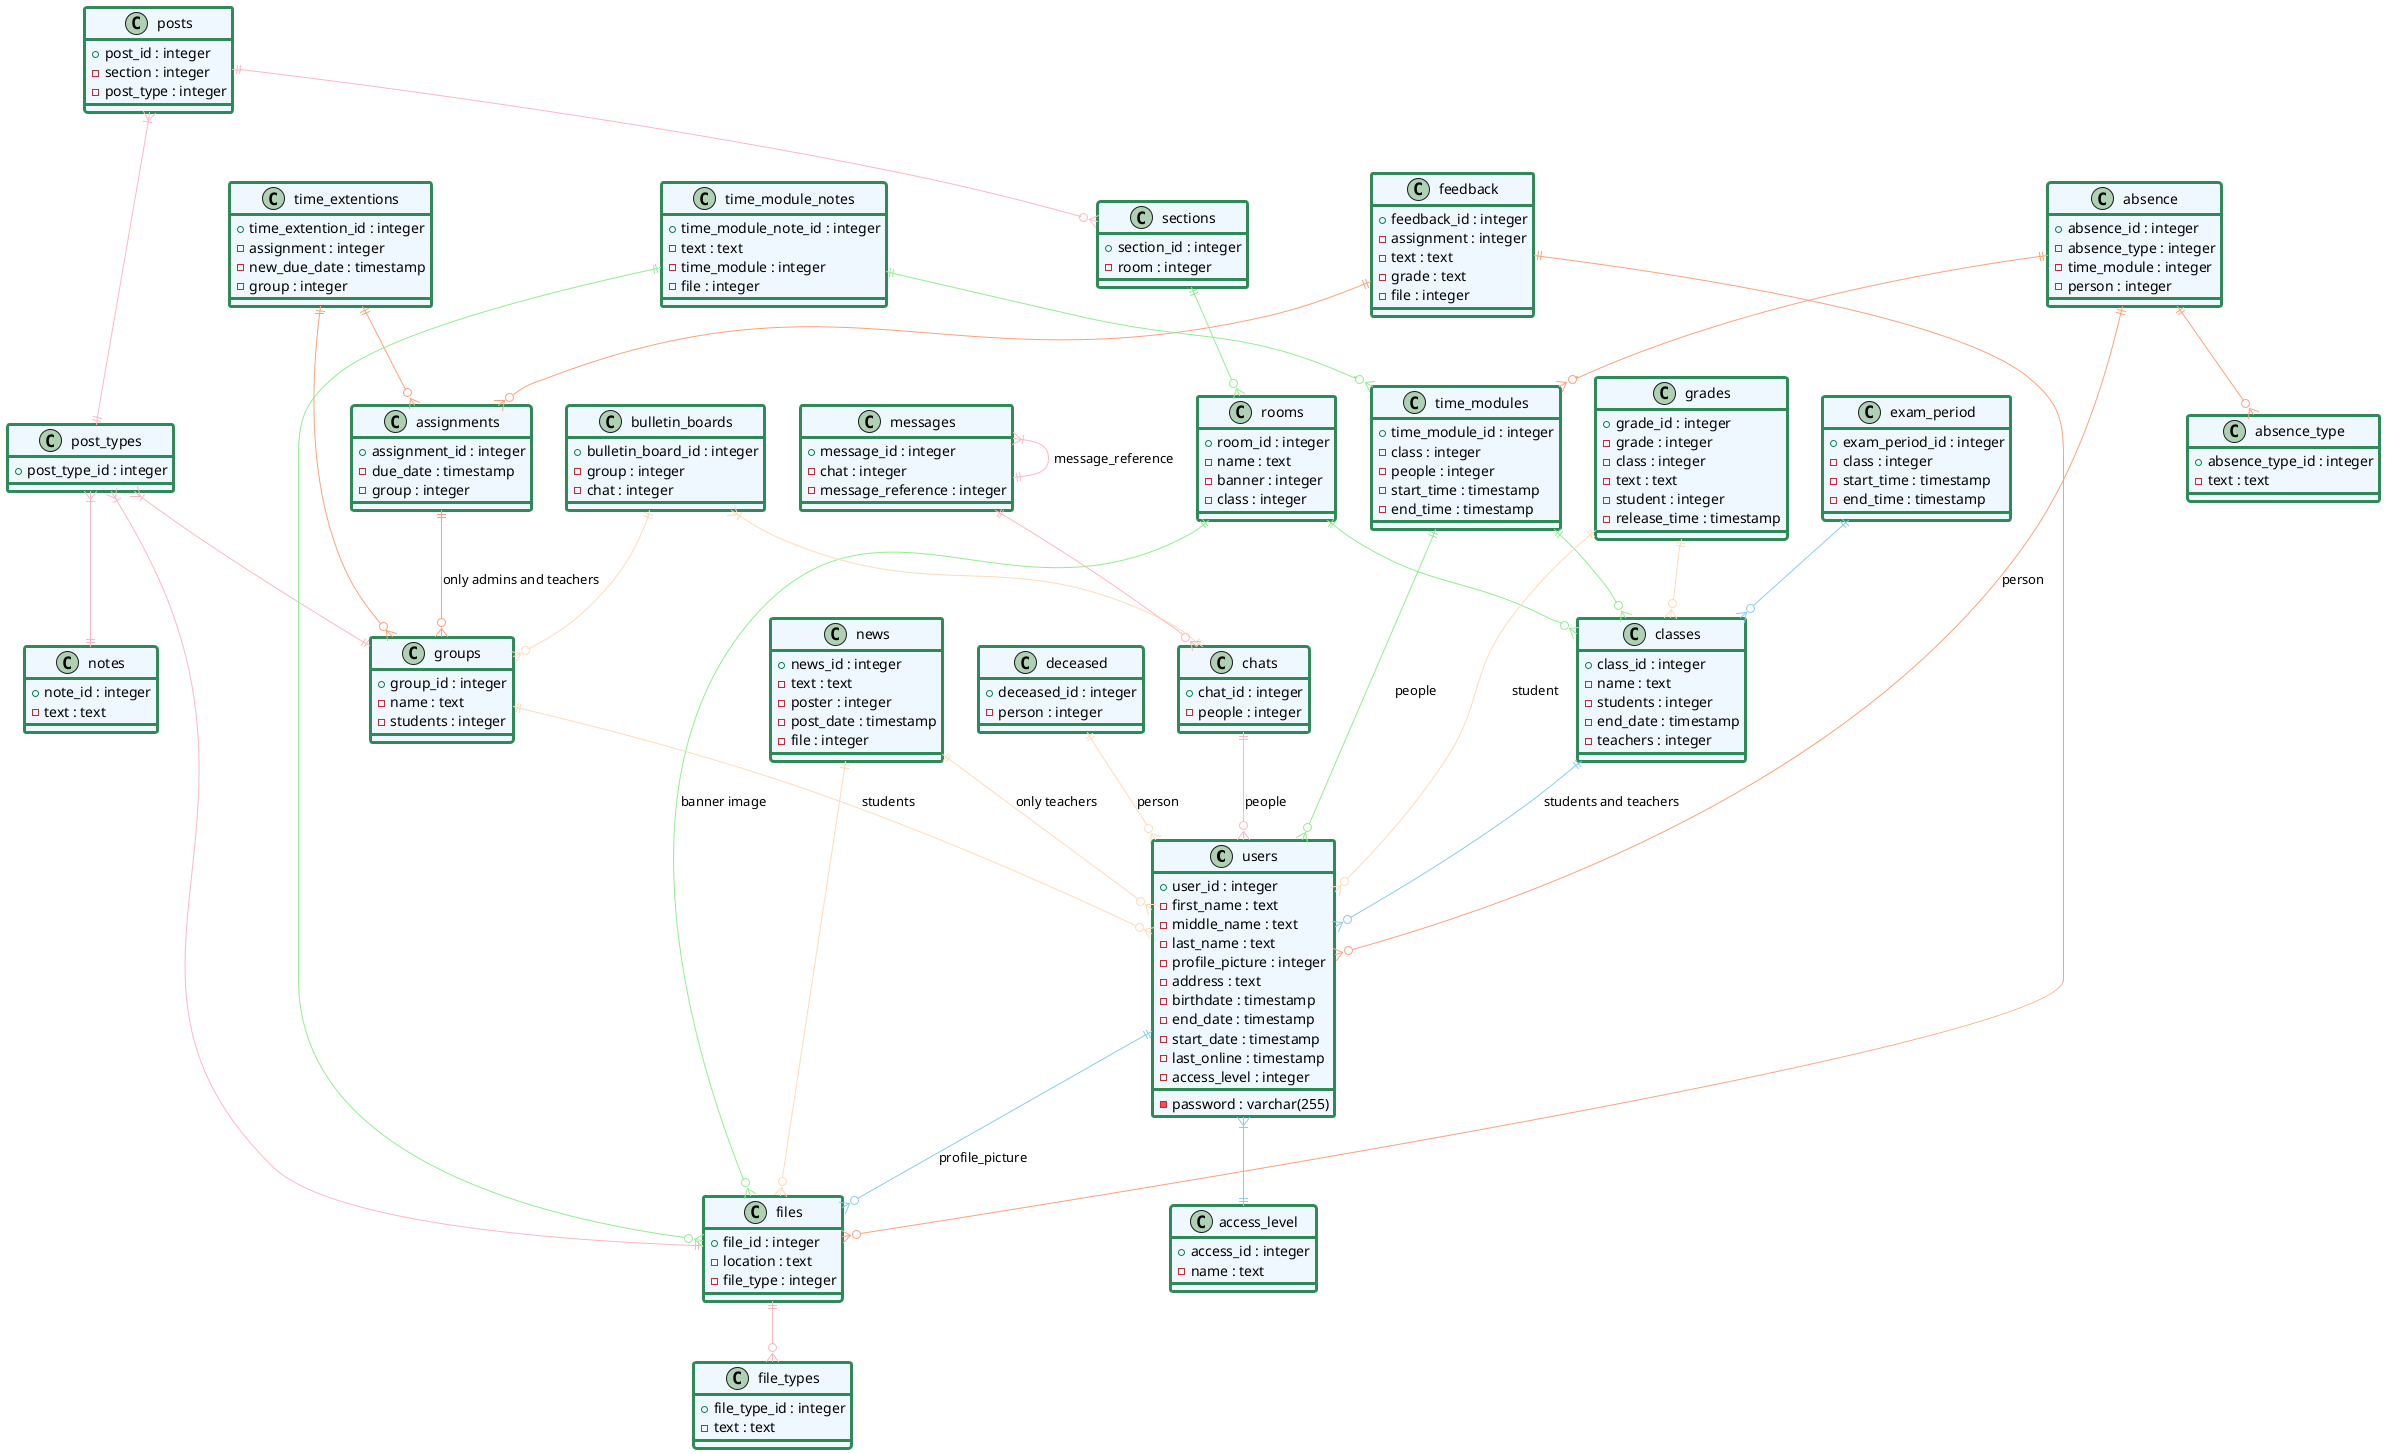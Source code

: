 @startuml

skinparam class {
    BackgroundColor #F0F8FF
    BorderColor #2E8B57
    BorderThickness 3
    TextColor #2E8B57
}

class users {
    + user_id : integer
    - password : varchar(255)
    - first_name : text
    - middle_name : text
    - last_name : text
    - profile_picture : integer
    - address : text
    - birthdate : timestamp
    - end_date : timestamp
    - start_date : timestamp
    - last_online : timestamp
    - access_level : integer
}

class classes {
    + class_id : integer
    - name : text
    - students : integer
    - end_date : timestamp
    - teachers : integer
}

class access_level {
    + access_id : integer
    - name : text
}

class rooms {
    + room_id : integer
    - name : text
    - banner : integer
    - class : integer
}

class sections {
    + section_id : integer
    - room : integer
}

class posts {
    + post_id : integer
    - section : integer
    - post_type : integer
}

class post_types {
    + post_type_id : integer
}

class assignments {
    + assignment_id : integer
    - due_date : timestamp
    - group : integer
}

class time_extentions {
    + time_extention_id : integer
    - assignment : integer
    - new_due_date : timestamp
    - group : integer
}

class feedback {
    + feedback_id : integer
    - assignment : integer
    - text : text
    - grade : text
    - file : integer
}

class notes {
    + note_id : integer
    - text : text
}

class bulletin_boards {
    + bulletin_board_id : integer
    - group : integer
    - chat : integer
}

class files {
    + file_id : integer
    - location : text
    - file_type : integer
}

class file_types {
    + file_type_id : integer
    - text : text
}

class groups {
    + group_id : integer
    - name : text
    - students : integer
}

class chats {
    + chat_id : integer
    - people : integer
}

class messages {
    + message_id : integer
    - chat : integer
    - message_reference : integer
}

class news {
    + news_id : integer
    - text : text
    - poster : integer
    - post_date : timestamp
    - file : integer
}

class time_modules {
    + time_module_id : integer
    - class : integer
    - people : integer
    - start_time : timestamp
    - end_time : timestamp
}

class time_module_notes {
    + time_module_note_id : integer
    - text : text
    - time_module : integer
    - file : integer
}

class absence {
    + absence_id : integer
    - absence_type : integer
    - time_module : integer
    - person : integer
}

class absence_type {
    + absence_type_id : integer
    - text : text
}

class grades {
    + grade_id : integer
    - grade : integer
    - class : integer
    - text : text
    - student : integer
    - release_time : timestamp
}

class deceased {
    + deceased_id : integer
    - person : integer
}

class exam_period {
    + exam_period_id : integer
    - class : integer
    - start_time : timestamp
    - end_time : timestamp
}

users ||--o{ files #87CEEB : profile_picture
users }|--|| access_level #87CEEB
classes ||--o{ users #87CEEB : students and teachers
rooms ||--o{ files #90EE90 : banner image
rooms ||--o{ classes #90EE90
sections ||--o{ rooms #90EE90
posts ||--o{ sections #FFB6C1
posts }|--|| post_types #FFB6C1
assignments ||--o{ groups #FFA07A : only admins and teachers
time_extentions ||--o{ assignments #FFA07A
time_extentions ||--o{ groups #FFA07A
feedback ||--o{ assignments #FFA07A
feedback ||--o{ files #FFA07A
post_types }|--|| notes #FFB6C1
bulletin_boards ||--o{ groups #FFDAB9
bulletin_boards }|--|| chats #FFDAB9
post_types }|--|| files #FFB6C1
files ||--o{ file_types #FFB6C1
post_types }|--|| groups #FFB6C1
groups ||--o{ users #FFDAB9 : students
chats ||--o{ users #FFB6C1 : people
messages ||--o{ chats #FFB6C1
messages }|--|| messages #FFB6C1 : message_reference
news ||--o{ users #FFDAB9 : only teachers
news ||--o{ files #FFDAB9
time_modules ||--o{ users #90EE90 : people
time_modules ||--o{ classes #90EE90
time_module_notes ||--o{ time_modules #90EE90
time_module_notes ||--o{ files #90EE90
absence ||--o{ users #FFA07A : person
absence ||--o{ time_modules #FFA07A
absence ||--o{ absence_type #FFA07A
grades ||--o{ classes #FFDAB9
grades ||--o{ users #FFDAB9 : student
deceased ||--o{ users #FFDAB9 : person
exam_period ||--o{ classes #87CEEB

@enduml
